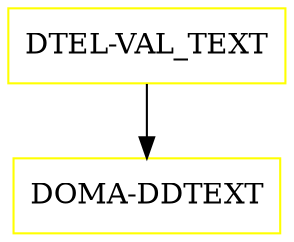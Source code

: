 digraph G {
  "DTEL-VAL_TEXT" [shape=box,color=yellow];
  "DOMA-DDTEXT" [shape=box,color=yellow,URL="./DOMA_DDTEXT.html"];
  "DTEL-VAL_TEXT" -> "DOMA-DDTEXT";
}
